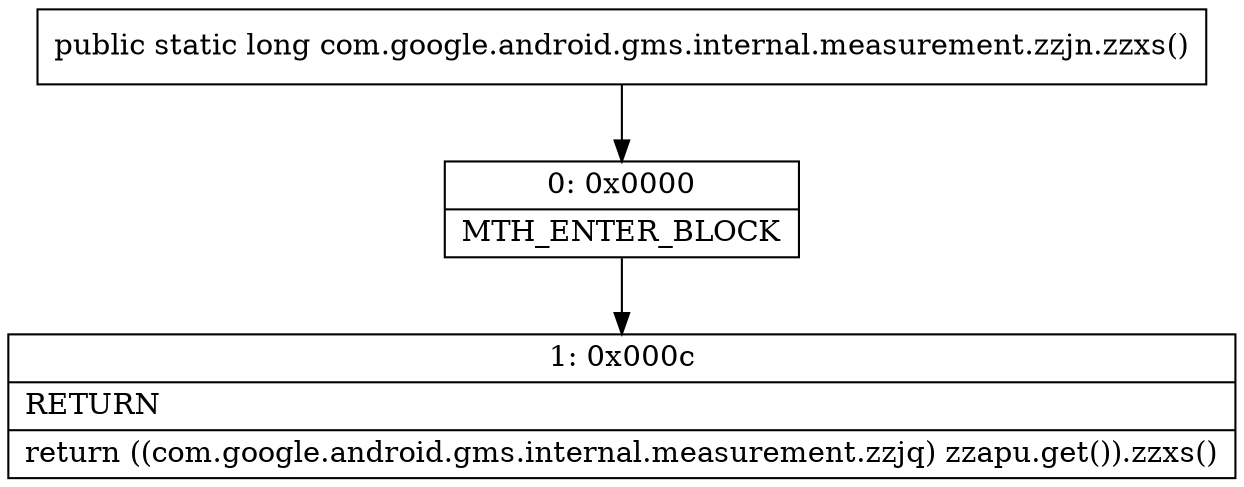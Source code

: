digraph "CFG forcom.google.android.gms.internal.measurement.zzjn.zzxs()J" {
Node_0 [shape=record,label="{0\:\ 0x0000|MTH_ENTER_BLOCK\l}"];
Node_1 [shape=record,label="{1\:\ 0x000c|RETURN\l|return ((com.google.android.gms.internal.measurement.zzjq) zzapu.get()).zzxs()\l}"];
MethodNode[shape=record,label="{public static long com.google.android.gms.internal.measurement.zzjn.zzxs() }"];
MethodNode -> Node_0;
Node_0 -> Node_1;
}

